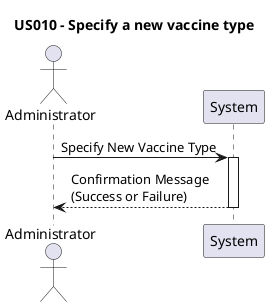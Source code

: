 @startuml
title US010 - Specify a new vaccine type

actor Administrator as Admin

Admin -> System: Specify New Vaccine Type
activate System

' Code is unique
System --> Admin: Confirmation Message\n(Success or Failure)

deactivate System
@enduml
